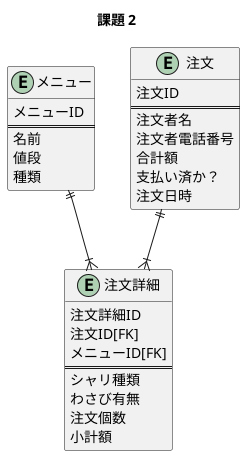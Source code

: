 @startuml
  title 課題 2
  entity "メニュー" {
    メニューID
    ==
    名前
    値段
    種類
  }

  entity "注文" {
    注文ID
    ==
    注文者名
    注文者電話番号
    合計額
    支払い済か？
    注文日時
  }

  entity "注文詳細" {
    注文詳細ID
    注文ID[FK]
    メニューID[FK]
    ==
    シャリ種類
    わさび有無
    注文個数
    小計額
  }

  注文 ||--|{ 注文詳細
  メニュー ||--|{ 注文詳細
@enduml
